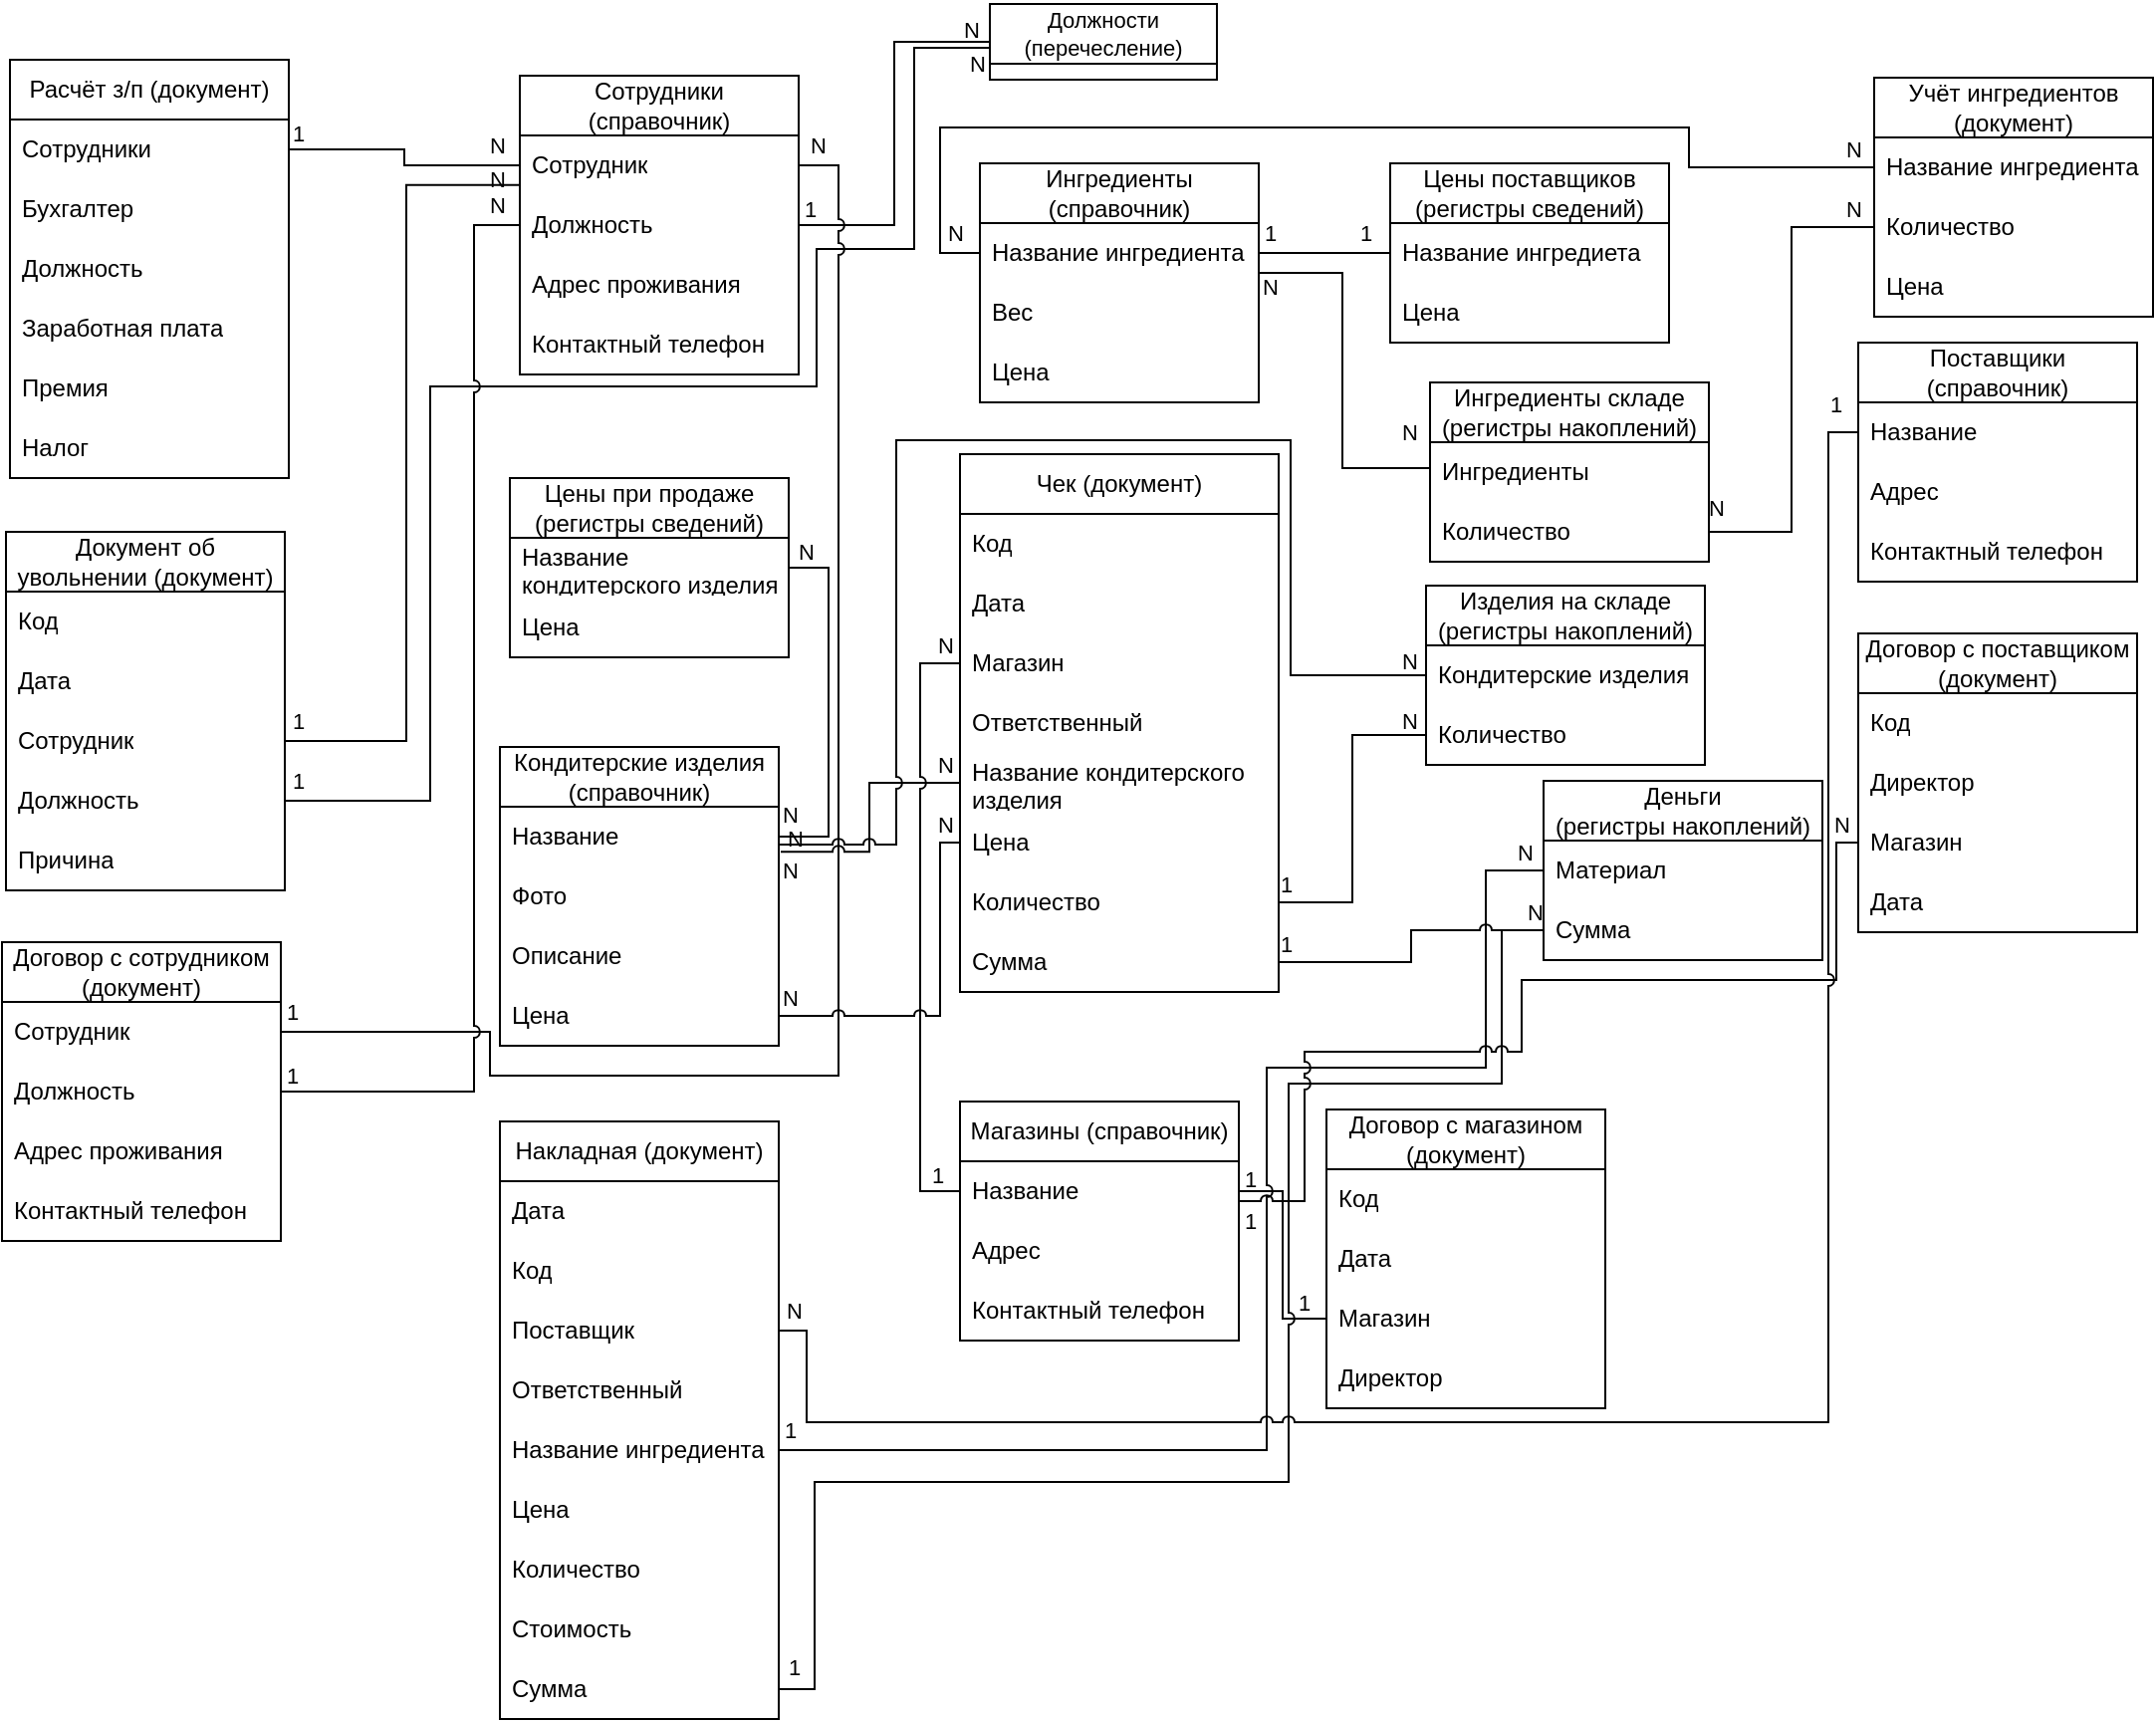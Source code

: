 <mxfile version="21.1.9" type="device">
  <diagram name="Страница 1" id="HmVvhoxhE4O7CXS2r_8N">
    <mxGraphModel dx="790" dy="464" grid="0" gridSize="10" guides="1" tooltips="1" connect="1" arrows="1" fold="1" page="0" pageScale="1" pageWidth="827" pageHeight="1169" math="0" shadow="0">
      <root>
        <mxCell id="0" />
        <mxCell id="1" parent="0" />
        <mxCell id="kNVPU6iSRhLmxhHYzBde-209" value="Магазины (справочник)" style="swimlane;fontStyle=0;childLayout=stackLayout;horizontal=1;startSize=30;horizontalStack=0;resizeParent=1;resizeParentMax=0;resizeLast=0;collapsible=1;marginBottom=0;whiteSpace=wrap;html=1;" parent="1" vertex="1">
          <mxGeometry x="589" y="876" width="140" height="120" as="geometry">
            <mxRectangle x="364" y="1360" width="100" height="30" as="alternateBounds" />
          </mxGeometry>
        </mxCell>
        <mxCell id="kNVPU6iSRhLmxhHYzBde-210" value="Название" style="text;strokeColor=none;fillColor=none;align=left;verticalAlign=middle;spacingLeft=4;spacingRight=4;overflow=hidden;points=[[0,0.5],[1,0.5]];portConstraint=eastwest;rotatable=0;whiteSpace=wrap;html=1;" parent="kNVPU6iSRhLmxhHYzBde-209" vertex="1">
          <mxGeometry y="30" width="140" height="30" as="geometry" />
        </mxCell>
        <mxCell id="kNVPU6iSRhLmxhHYzBde-211" value="Адрес" style="text;strokeColor=none;fillColor=none;align=left;verticalAlign=middle;spacingLeft=4;spacingRight=4;overflow=hidden;points=[[0,0.5],[1,0.5]];portConstraint=eastwest;rotatable=0;whiteSpace=wrap;html=1;" parent="kNVPU6iSRhLmxhHYzBde-209" vertex="1">
          <mxGeometry y="60" width="140" height="30" as="geometry" />
        </mxCell>
        <mxCell id="kNVPU6iSRhLmxhHYzBde-212" value="Контактный телефон" style="text;strokeColor=none;fillColor=none;align=left;verticalAlign=middle;spacingLeft=4;spacingRight=4;overflow=hidden;points=[[0,0.5],[1,0.5]];portConstraint=eastwest;rotatable=0;whiteSpace=wrap;html=1;" parent="kNVPU6iSRhLmxhHYzBde-209" vertex="1">
          <mxGeometry y="90" width="140" height="30" as="geometry" />
        </mxCell>
        <mxCell id="kNVPU6iSRhLmxhHYzBde-213" value="Сотрудники (справочник)" style="swimlane;fontStyle=0;childLayout=stackLayout;horizontal=1;startSize=30;horizontalStack=0;resizeParent=1;resizeParentMax=0;resizeLast=0;collapsible=1;marginBottom=0;whiteSpace=wrap;html=1;" parent="1" vertex="1">
          <mxGeometry x="368" y="361" width="140" height="150" as="geometry">
            <mxRectangle x="-105" y="1030" width="110" height="30" as="alternateBounds" />
          </mxGeometry>
        </mxCell>
        <mxCell id="kNVPU6iSRhLmxhHYzBde-214" value="Сотрудник" style="text;strokeColor=none;fillColor=none;align=left;verticalAlign=middle;spacingLeft=4;spacingRight=4;overflow=hidden;points=[[0,0.5],[1,0.5]];portConstraint=eastwest;rotatable=0;whiteSpace=wrap;html=1;" parent="kNVPU6iSRhLmxhHYzBde-213" vertex="1">
          <mxGeometry y="30" width="140" height="30" as="geometry" />
        </mxCell>
        <mxCell id="kNVPU6iSRhLmxhHYzBde-215" value="Должность" style="text;strokeColor=none;fillColor=none;align=left;verticalAlign=middle;spacingLeft=4;spacingRight=4;overflow=hidden;points=[[0,0.5],[1,0.5]];portConstraint=eastwest;rotatable=0;whiteSpace=wrap;html=1;" parent="kNVPU6iSRhLmxhHYzBde-213" vertex="1">
          <mxGeometry y="60" width="140" height="30" as="geometry" />
        </mxCell>
        <mxCell id="kNVPU6iSRhLmxhHYzBde-216" value="Адрес проживания" style="text;strokeColor=none;fillColor=none;align=left;verticalAlign=middle;spacingLeft=4;spacingRight=4;overflow=hidden;points=[[0,0.5],[1,0.5]];portConstraint=eastwest;rotatable=0;whiteSpace=wrap;html=1;" parent="kNVPU6iSRhLmxhHYzBde-213" vertex="1">
          <mxGeometry y="90" width="140" height="30" as="geometry" />
        </mxCell>
        <mxCell id="kNVPU6iSRhLmxhHYzBde-217" value="Контактный телефон" style="text;strokeColor=none;fillColor=none;align=left;verticalAlign=middle;spacingLeft=4;spacingRight=4;overflow=hidden;points=[[0,0.5],[1,0.5]];portConstraint=eastwest;rotatable=0;whiteSpace=wrap;html=1;" parent="kNVPU6iSRhLmxhHYzBde-213" vertex="1">
          <mxGeometry y="120" width="140" height="30" as="geometry" />
        </mxCell>
        <mxCell id="kNVPU6iSRhLmxhHYzBde-218" value="Договор с магазином (документ)" style="swimlane;fontStyle=0;childLayout=stackLayout;horizontal=1;startSize=30;horizontalStack=0;resizeParent=1;resizeParentMax=0;resizeLast=0;collapsible=1;marginBottom=0;whiteSpace=wrap;html=1;" parent="1" vertex="1">
          <mxGeometry x="773" y="880" width="140" height="150" as="geometry">
            <mxRectangle x="570" y="1340" width="160" height="30" as="alternateBounds" />
          </mxGeometry>
        </mxCell>
        <mxCell id="kNVPU6iSRhLmxhHYzBde-219" value="Код" style="text;strokeColor=none;fillColor=none;align=left;verticalAlign=middle;spacingLeft=4;spacingRight=4;overflow=hidden;points=[[0,0.5],[1,0.5]];portConstraint=eastwest;rotatable=0;whiteSpace=wrap;html=1;" parent="kNVPU6iSRhLmxhHYzBde-218" vertex="1">
          <mxGeometry y="30" width="140" height="30" as="geometry" />
        </mxCell>
        <mxCell id="kNVPU6iSRhLmxhHYzBde-220" value="Дата" style="text;strokeColor=none;fillColor=none;align=left;verticalAlign=middle;spacingLeft=4;spacingRight=4;overflow=hidden;points=[[0,0.5],[1,0.5]];portConstraint=eastwest;rotatable=0;whiteSpace=wrap;html=1;" parent="kNVPU6iSRhLmxhHYzBde-218" vertex="1">
          <mxGeometry y="60" width="140" height="30" as="geometry" />
        </mxCell>
        <mxCell id="kNVPU6iSRhLmxhHYzBde-221" value="Магазин" style="text;strokeColor=none;fillColor=none;align=left;verticalAlign=middle;spacingLeft=4;spacingRight=4;overflow=hidden;points=[[0,0.5],[1,0.5]];portConstraint=eastwest;rotatable=0;whiteSpace=wrap;html=1;" parent="kNVPU6iSRhLmxhHYzBde-218" vertex="1">
          <mxGeometry y="90" width="140" height="30" as="geometry" />
        </mxCell>
        <mxCell id="kNVPU6iSRhLmxhHYzBde-295" value="Директор" style="text;strokeColor=none;fillColor=none;align=left;verticalAlign=middle;spacingLeft=4;spacingRight=4;overflow=hidden;points=[[0,0.5],[1,0.5]];portConstraint=eastwest;rotatable=0;whiteSpace=wrap;html=1;" parent="kNVPU6iSRhLmxhHYzBde-218" vertex="1">
          <mxGeometry y="120" width="140" height="30" as="geometry" />
        </mxCell>
        <mxCell id="kNVPU6iSRhLmxhHYzBde-222" value="Договор с поставщиком (документ)" style="swimlane;fontStyle=0;childLayout=stackLayout;horizontal=1;startSize=30;horizontalStack=0;resizeParent=1;resizeParentMax=0;resizeLast=0;collapsible=1;marginBottom=0;whiteSpace=wrap;html=1;" parent="1" vertex="1">
          <mxGeometry x="1040" y="641" width="140" height="150" as="geometry">
            <mxRectangle x="320" y="440" width="170" height="30" as="alternateBounds" />
          </mxGeometry>
        </mxCell>
        <mxCell id="kNVPU6iSRhLmxhHYzBde-296" value="Код" style="text;strokeColor=none;fillColor=none;align=left;verticalAlign=middle;spacingLeft=4;spacingRight=4;overflow=hidden;points=[[0,0.5],[1,0.5]];portConstraint=eastwest;rotatable=0;whiteSpace=wrap;html=1;" parent="kNVPU6iSRhLmxhHYzBde-222" vertex="1">
          <mxGeometry y="30" width="140" height="30" as="geometry" />
        </mxCell>
        <mxCell id="kNVPU6iSRhLmxhHYzBde-299" value="Директор" style="text;strokeColor=none;fillColor=none;align=left;verticalAlign=middle;spacingLeft=4;spacingRight=4;overflow=hidden;points=[[0,0.5],[1,0.5]];portConstraint=eastwest;rotatable=0;whiteSpace=wrap;html=1;" parent="kNVPU6iSRhLmxhHYzBde-222" vertex="1">
          <mxGeometry y="60" width="140" height="30" as="geometry" />
        </mxCell>
        <mxCell id="kNVPU6iSRhLmxhHYzBde-298" value="Магазин" style="text;strokeColor=none;fillColor=none;align=left;verticalAlign=middle;spacingLeft=4;spacingRight=4;overflow=hidden;points=[[0,0.5],[1,0.5]];portConstraint=eastwest;rotatable=0;whiteSpace=wrap;html=1;" parent="kNVPU6iSRhLmxhHYzBde-222" vertex="1">
          <mxGeometry y="90" width="140" height="30" as="geometry" />
        </mxCell>
        <mxCell id="kNVPU6iSRhLmxhHYzBde-297" value="Дата" style="text;strokeColor=none;fillColor=none;align=left;verticalAlign=middle;spacingLeft=4;spacingRight=4;overflow=hidden;points=[[0,0.5],[1,0.5]];portConstraint=eastwest;rotatable=0;whiteSpace=wrap;html=1;" parent="kNVPU6iSRhLmxhHYzBde-222" vertex="1">
          <mxGeometry y="120" width="140" height="30" as="geometry" />
        </mxCell>
        <mxCell id="kNVPU6iSRhLmxhHYzBde-226" value="Накладная (документ)" style="swimlane;fontStyle=0;childLayout=stackLayout;horizontal=1;startSize=30;horizontalStack=0;resizeParent=1;resizeParentMax=0;resizeLast=0;collapsible=1;marginBottom=0;whiteSpace=wrap;html=1;" parent="1" vertex="1">
          <mxGeometry x="358" y="886" width="140" height="300" as="geometry">
            <mxRectangle x="640" y="990" width="100" height="30" as="alternateBounds" />
          </mxGeometry>
        </mxCell>
        <mxCell id="kNVPU6iSRhLmxhHYzBde-227" value="Дата" style="text;strokeColor=none;fillColor=none;align=left;verticalAlign=middle;spacingLeft=4;spacingRight=4;overflow=hidden;points=[[0,0.5],[1,0.5]];portConstraint=eastwest;rotatable=0;whiteSpace=wrap;html=1;" parent="kNVPU6iSRhLmxhHYzBde-226" vertex="1">
          <mxGeometry y="30" width="140" height="30" as="geometry" />
        </mxCell>
        <mxCell id="kNVPU6iSRhLmxhHYzBde-228" value="Код" style="text;strokeColor=none;fillColor=none;align=left;verticalAlign=middle;spacingLeft=4;spacingRight=4;overflow=hidden;points=[[0,0.5],[1,0.5]];portConstraint=eastwest;rotatable=0;whiteSpace=wrap;html=1;" parent="kNVPU6iSRhLmxhHYzBde-226" vertex="1">
          <mxGeometry y="60" width="140" height="30" as="geometry" />
        </mxCell>
        <mxCell id="kNVPU6iSRhLmxhHYzBde-229" value="Поставщик" style="text;strokeColor=none;fillColor=none;align=left;verticalAlign=middle;spacingLeft=4;spacingRight=4;overflow=hidden;points=[[0,0.5],[1,0.5]];portConstraint=eastwest;rotatable=0;whiteSpace=wrap;html=1;" parent="kNVPU6iSRhLmxhHYzBde-226" vertex="1">
          <mxGeometry y="90" width="140" height="30" as="geometry" />
        </mxCell>
        <mxCell id="kNVPU6iSRhLmxhHYzBde-230" value="Ответственный" style="text;strokeColor=none;fillColor=none;align=left;verticalAlign=middle;spacingLeft=4;spacingRight=4;overflow=hidden;points=[[0,0.5],[1,0.5]];portConstraint=eastwest;rotatable=0;whiteSpace=wrap;html=1;" parent="kNVPU6iSRhLmxhHYzBde-226" vertex="1">
          <mxGeometry y="120" width="140" height="30" as="geometry" />
        </mxCell>
        <mxCell id="kNVPU6iSRhLmxhHYzBde-231" value="Название ингредиента" style="text;strokeColor=none;fillColor=none;align=left;verticalAlign=middle;spacingLeft=4;spacingRight=4;overflow=hidden;points=[[0,0.5],[1,0.5]];portConstraint=eastwest;rotatable=0;whiteSpace=wrap;html=1;" parent="kNVPU6iSRhLmxhHYzBde-226" vertex="1">
          <mxGeometry y="150" width="140" height="30" as="geometry" />
        </mxCell>
        <mxCell id="kNVPU6iSRhLmxhHYzBde-232" value="Цена" style="text;strokeColor=none;fillColor=none;align=left;verticalAlign=middle;spacingLeft=4;spacingRight=4;overflow=hidden;points=[[0,0.5],[1,0.5]];portConstraint=eastwest;rotatable=0;whiteSpace=wrap;html=1;" parent="kNVPU6iSRhLmxhHYzBde-226" vertex="1">
          <mxGeometry y="180" width="140" height="30" as="geometry" />
        </mxCell>
        <mxCell id="kNVPU6iSRhLmxhHYzBde-233" value="Количество" style="text;strokeColor=none;fillColor=none;align=left;verticalAlign=middle;spacingLeft=4;spacingRight=4;overflow=hidden;points=[[0,0.5],[1,0.5]];portConstraint=eastwest;rotatable=0;whiteSpace=wrap;html=1;" parent="kNVPU6iSRhLmxhHYzBde-226" vertex="1">
          <mxGeometry y="210" width="140" height="30" as="geometry" />
        </mxCell>
        <mxCell id="kNVPU6iSRhLmxhHYzBde-234" value="Стоимость" style="text;strokeColor=none;fillColor=none;align=left;verticalAlign=middle;spacingLeft=4;spacingRight=4;overflow=hidden;points=[[0,0.5],[1,0.5]];portConstraint=eastwest;rotatable=0;whiteSpace=wrap;html=1;" parent="kNVPU6iSRhLmxhHYzBde-226" vertex="1">
          <mxGeometry y="240" width="140" height="30" as="geometry" />
        </mxCell>
        <mxCell id="kNVPU6iSRhLmxhHYzBde-235" value="Сумма" style="text;strokeColor=none;fillColor=none;align=left;verticalAlign=middle;spacingLeft=4;spacingRight=4;overflow=hidden;points=[[0,0.5],[1,0.5]];portConstraint=eastwest;rotatable=0;whiteSpace=wrap;html=1;" parent="kNVPU6iSRhLmxhHYzBde-226" vertex="1">
          <mxGeometry y="270" width="140" height="30" as="geometry" />
        </mxCell>
        <mxCell id="kNVPU6iSRhLmxhHYzBde-236" value="Чек (документ)" style="swimlane;fontStyle=0;childLayout=stackLayout;horizontal=1;startSize=30;horizontalStack=0;resizeParent=1;resizeParentMax=0;resizeLast=0;collapsible=1;marginBottom=0;whiteSpace=wrap;html=1;" parent="1" vertex="1">
          <mxGeometry x="589" y="551" width="160" height="270" as="geometry">
            <mxRectangle x="180" y="1430" width="60" height="30" as="alternateBounds" />
          </mxGeometry>
        </mxCell>
        <mxCell id="kNVPU6iSRhLmxhHYzBde-237" value="Код" style="text;strokeColor=none;fillColor=none;align=left;verticalAlign=middle;spacingLeft=4;spacingRight=4;overflow=hidden;points=[[0,0.5],[1,0.5]];portConstraint=eastwest;rotatable=0;whiteSpace=wrap;html=1;" parent="kNVPU6iSRhLmxhHYzBde-236" vertex="1">
          <mxGeometry y="30" width="160" height="30" as="geometry" />
        </mxCell>
        <mxCell id="kNVPU6iSRhLmxhHYzBde-238" value="Дата" style="text;strokeColor=none;fillColor=none;align=left;verticalAlign=middle;spacingLeft=4;spacingRight=4;overflow=hidden;points=[[0,0.5],[1,0.5]];portConstraint=eastwest;rotatable=0;whiteSpace=wrap;html=1;" parent="kNVPU6iSRhLmxhHYzBde-236" vertex="1">
          <mxGeometry y="60" width="160" height="30" as="geometry" />
        </mxCell>
        <mxCell id="kNVPU6iSRhLmxhHYzBde-239" value="Магазин" style="text;strokeColor=none;fillColor=none;align=left;verticalAlign=middle;spacingLeft=4;spacingRight=4;overflow=hidden;points=[[0,0.5],[1,0.5]];portConstraint=eastwest;rotatable=0;whiteSpace=wrap;html=1;" parent="kNVPU6iSRhLmxhHYzBde-236" vertex="1">
          <mxGeometry y="90" width="160" height="30" as="geometry" />
        </mxCell>
        <mxCell id="kNVPU6iSRhLmxhHYzBde-240" value="Ответственный" style="text;strokeColor=none;fillColor=none;align=left;verticalAlign=middle;spacingLeft=4;spacingRight=4;overflow=hidden;points=[[0,0.5],[1,0.5]];portConstraint=eastwest;rotatable=0;whiteSpace=wrap;html=1;" parent="kNVPU6iSRhLmxhHYzBde-236" vertex="1">
          <mxGeometry y="120" width="160" height="30" as="geometry" />
        </mxCell>
        <mxCell id="kNVPU6iSRhLmxhHYzBde-241" value="Название кондитерского изделия" style="text;strokeColor=none;fillColor=none;align=left;verticalAlign=middle;spacingLeft=4;spacingRight=4;overflow=hidden;points=[[0,0.5],[1,0.5]];portConstraint=eastwest;rotatable=0;whiteSpace=wrap;html=1;" parent="kNVPU6iSRhLmxhHYzBde-236" vertex="1">
          <mxGeometry y="150" width="160" height="30" as="geometry" />
        </mxCell>
        <mxCell id="kNVPU6iSRhLmxhHYzBde-242" value="Цена" style="text;strokeColor=none;fillColor=none;align=left;verticalAlign=middle;spacingLeft=4;spacingRight=4;overflow=hidden;points=[[0,0.5],[1,0.5]];portConstraint=eastwest;rotatable=0;whiteSpace=wrap;html=1;" parent="kNVPU6iSRhLmxhHYzBde-236" vertex="1">
          <mxGeometry y="180" width="160" height="30" as="geometry" />
        </mxCell>
        <mxCell id="kNVPU6iSRhLmxhHYzBde-244" value="Количество" style="text;strokeColor=none;fillColor=none;align=left;verticalAlign=middle;spacingLeft=4;spacingRight=4;overflow=hidden;points=[[0,0.5],[1,0.5]];portConstraint=eastwest;rotatable=0;whiteSpace=wrap;html=1;" parent="kNVPU6iSRhLmxhHYzBde-236" vertex="1">
          <mxGeometry y="210" width="160" height="30" as="geometry" />
        </mxCell>
        <mxCell id="kNVPU6iSRhLmxhHYzBde-245" value="Сумма" style="text;strokeColor=none;fillColor=none;align=left;verticalAlign=middle;spacingLeft=4;spacingRight=4;overflow=hidden;points=[[0,0.5],[1,0.5]];portConstraint=eastwest;rotatable=0;whiteSpace=wrap;html=1;" parent="kNVPU6iSRhLmxhHYzBde-236" vertex="1">
          <mxGeometry y="240" width="160" height="30" as="geometry" />
        </mxCell>
        <mxCell id="kNVPU6iSRhLmxhHYzBde-246" value="Поставщики (справочник)" style="swimlane;fontStyle=0;childLayout=stackLayout;horizontal=1;startSize=30;horizontalStack=0;resizeParent=1;resizeParentMax=0;resizeLast=0;collapsible=1;marginBottom=0;whiteSpace=wrap;html=1;" parent="1" vertex="1">
          <mxGeometry x="1040" y="495" width="140" height="120" as="geometry">
            <mxRectangle x="830" y="850" width="110" height="30" as="alternateBounds" />
          </mxGeometry>
        </mxCell>
        <mxCell id="kNVPU6iSRhLmxhHYzBde-247" value="Название" style="text;strokeColor=none;fillColor=none;align=left;verticalAlign=middle;spacingLeft=4;spacingRight=4;overflow=hidden;points=[[0,0.5],[1,0.5]];portConstraint=eastwest;rotatable=0;whiteSpace=wrap;html=1;" parent="kNVPU6iSRhLmxhHYzBde-246" vertex="1">
          <mxGeometry y="30" width="140" height="30" as="geometry" />
        </mxCell>
        <mxCell id="kNVPU6iSRhLmxhHYzBde-248" value="Адрес" style="text;strokeColor=none;fillColor=none;align=left;verticalAlign=middle;spacingLeft=4;spacingRight=4;overflow=hidden;points=[[0,0.5],[1,0.5]];portConstraint=eastwest;rotatable=0;whiteSpace=wrap;html=1;" parent="kNVPU6iSRhLmxhHYzBde-246" vertex="1">
          <mxGeometry y="60" width="140" height="30" as="geometry" />
        </mxCell>
        <mxCell id="kNVPU6iSRhLmxhHYzBde-354" value="Контактный телефон" style="text;strokeColor=none;fillColor=none;align=left;verticalAlign=middle;spacingLeft=4;spacingRight=4;overflow=hidden;points=[[0,0.5],[1,0.5]];portConstraint=eastwest;rotatable=0;whiteSpace=wrap;html=1;" parent="kNVPU6iSRhLmxhHYzBde-246" vertex="1">
          <mxGeometry y="90" width="140" height="30" as="geometry" />
        </mxCell>
        <mxCell id="kNVPU6iSRhLmxhHYzBde-249" value="Ингредиенты (справочник)" style="swimlane;fontStyle=0;childLayout=stackLayout;horizontal=1;startSize=30;horizontalStack=0;resizeParent=1;resizeParentMax=0;resizeLast=0;collapsible=1;marginBottom=0;whiteSpace=wrap;html=1;" parent="1" vertex="1">
          <mxGeometry x="599" y="405" width="140" height="120" as="geometry">
            <mxRectangle x="70" y="1080" width="110" height="30" as="alternateBounds" />
          </mxGeometry>
        </mxCell>
        <mxCell id="kNVPU6iSRhLmxhHYzBde-250" value="Название ингредиента" style="text;strokeColor=none;fillColor=none;align=left;verticalAlign=middle;spacingLeft=4;spacingRight=4;overflow=hidden;points=[[0,0.5],[1,0.5]];portConstraint=eastwest;rotatable=0;whiteSpace=wrap;html=1;" parent="kNVPU6iSRhLmxhHYzBde-249" vertex="1">
          <mxGeometry y="30" width="140" height="30" as="geometry" />
        </mxCell>
        <mxCell id="kNVPU6iSRhLmxhHYzBde-251" value="Вес" style="text;strokeColor=none;fillColor=none;align=left;verticalAlign=middle;spacingLeft=4;spacingRight=4;overflow=hidden;points=[[0,0.5],[1,0.5]];portConstraint=eastwest;rotatable=0;whiteSpace=wrap;html=1;" parent="kNVPU6iSRhLmxhHYzBde-249" vertex="1">
          <mxGeometry y="60" width="140" height="30" as="geometry" />
        </mxCell>
        <mxCell id="kNVPU6iSRhLmxhHYzBde-252" value="Цена" style="text;strokeColor=none;fillColor=none;align=left;verticalAlign=middle;spacingLeft=4;spacingRight=4;overflow=hidden;points=[[0,0.5],[1,0.5]];portConstraint=eastwest;rotatable=0;whiteSpace=wrap;html=1;" parent="kNVPU6iSRhLmxhHYzBde-249" vertex="1">
          <mxGeometry y="90" width="140" height="30" as="geometry" />
        </mxCell>
        <mxCell id="kNVPU6iSRhLmxhHYzBde-253" value="Договор с сотрудником&lt;br&gt;(документ)" style="swimlane;fontStyle=0;childLayout=stackLayout;horizontal=1;startSize=30;horizontalStack=0;resizeParent=1;resizeParentMax=0;resizeLast=0;collapsible=1;marginBottom=0;whiteSpace=wrap;html=1;" parent="1" vertex="1">
          <mxGeometry x="108" y="796" width="140" height="150" as="geometry">
            <mxRectangle x="550" y="790" width="110" height="30" as="alternateBounds" />
          </mxGeometry>
        </mxCell>
        <mxCell id="kNVPU6iSRhLmxhHYzBde-254" value="Сотрудник&amp;nbsp;" style="text;strokeColor=none;fillColor=none;align=left;verticalAlign=middle;spacingLeft=4;spacingRight=4;overflow=hidden;points=[[0,0.5],[1,0.5]];portConstraint=eastwest;rotatable=0;whiteSpace=wrap;html=1;" parent="kNVPU6iSRhLmxhHYzBde-253" vertex="1">
          <mxGeometry y="30" width="140" height="30" as="geometry" />
        </mxCell>
        <mxCell id="kNVPU6iSRhLmxhHYzBde-255" value="Должность" style="text;strokeColor=none;fillColor=none;align=left;verticalAlign=middle;spacingLeft=4;spacingRight=4;overflow=hidden;points=[[0,0.5],[1,0.5]];portConstraint=eastwest;rotatable=0;whiteSpace=wrap;html=1;" parent="kNVPU6iSRhLmxhHYzBde-253" vertex="1">
          <mxGeometry y="60" width="140" height="30" as="geometry" />
        </mxCell>
        <mxCell id="kNVPU6iSRhLmxhHYzBde-256" value="Адрес проживания" style="text;strokeColor=none;fillColor=none;align=left;verticalAlign=middle;spacingLeft=4;spacingRight=4;overflow=hidden;points=[[0,0.5],[1,0.5]];portConstraint=eastwest;rotatable=0;whiteSpace=wrap;html=1;" parent="kNVPU6iSRhLmxhHYzBde-253" vertex="1">
          <mxGeometry y="90" width="140" height="30" as="geometry" />
        </mxCell>
        <mxCell id="kNVPU6iSRhLmxhHYzBde-257" value="Контактный телефон" style="text;strokeColor=none;fillColor=none;align=left;verticalAlign=middle;spacingLeft=4;spacingRight=4;overflow=hidden;points=[[0,0.5],[1,0.5]];portConstraint=eastwest;rotatable=0;whiteSpace=wrap;html=1;" parent="kNVPU6iSRhLmxhHYzBde-253" vertex="1">
          <mxGeometry y="120" width="140" height="30" as="geometry" />
        </mxCell>
        <mxCell id="kNVPU6iSRhLmxhHYzBde-258" value="Документ об увольнении (документ)" style="swimlane;fontStyle=0;childLayout=stackLayout;horizontal=1;startSize=30;horizontalStack=0;resizeParent=1;resizeParentMax=0;resizeLast=0;collapsible=1;marginBottom=0;whiteSpace=wrap;html=1;" parent="1" vertex="1">
          <mxGeometry x="110" y="590" width="140" height="180" as="geometry">
            <mxRectangle x="-120" y="810" width="110" height="30" as="alternateBounds" />
          </mxGeometry>
        </mxCell>
        <mxCell id="kNVPU6iSRhLmxhHYzBde-259" value="Код" style="text;strokeColor=none;fillColor=none;align=left;verticalAlign=middle;spacingLeft=4;spacingRight=4;overflow=hidden;points=[[0,0.5],[1,0.5]];portConstraint=eastwest;rotatable=0;whiteSpace=wrap;html=1;" parent="kNVPU6iSRhLmxhHYzBde-258" vertex="1">
          <mxGeometry y="30" width="140" height="30" as="geometry" />
        </mxCell>
        <mxCell id="kNVPU6iSRhLmxhHYzBde-260" value="Дата" style="text;strokeColor=none;fillColor=none;align=left;verticalAlign=middle;spacingLeft=4;spacingRight=4;overflow=hidden;points=[[0,0.5],[1,0.5]];portConstraint=eastwest;rotatable=0;whiteSpace=wrap;html=1;" parent="kNVPU6iSRhLmxhHYzBde-258" vertex="1">
          <mxGeometry y="60" width="140" height="30" as="geometry" />
        </mxCell>
        <mxCell id="kNVPU6iSRhLmxhHYzBde-261" value="Сотрудник" style="text;strokeColor=none;fillColor=none;align=left;verticalAlign=middle;spacingLeft=4;spacingRight=4;overflow=hidden;points=[[0,0.5],[1,0.5]];portConstraint=eastwest;rotatable=0;whiteSpace=wrap;html=1;" parent="kNVPU6iSRhLmxhHYzBde-258" vertex="1">
          <mxGeometry y="90" width="140" height="30" as="geometry" />
        </mxCell>
        <mxCell id="kNVPU6iSRhLmxhHYzBde-262" value="Должность" style="text;strokeColor=none;fillColor=none;align=left;verticalAlign=middle;spacingLeft=4;spacingRight=4;overflow=hidden;points=[[0,0.5],[1,0.5]];portConstraint=eastwest;rotatable=0;whiteSpace=wrap;html=1;" parent="kNVPU6iSRhLmxhHYzBde-258" vertex="1">
          <mxGeometry y="120" width="140" height="30" as="geometry" />
        </mxCell>
        <mxCell id="kNVPU6iSRhLmxhHYzBde-263" value="Причина" style="text;strokeColor=none;fillColor=none;align=left;verticalAlign=middle;spacingLeft=4;spacingRight=4;overflow=hidden;points=[[0,0.5],[1,0.5]];portConstraint=eastwest;rotatable=0;whiteSpace=wrap;html=1;" parent="kNVPU6iSRhLmxhHYzBde-258" vertex="1">
          <mxGeometry y="150" width="140" height="30" as="geometry" />
        </mxCell>
        <mxCell id="kNVPU6iSRhLmxhHYzBde-264" value="Расчёт з/п (документ)" style="swimlane;fontStyle=0;childLayout=stackLayout;horizontal=1;startSize=30;horizontalStack=0;resizeParent=1;resizeParentMax=0;resizeLast=0;collapsible=1;marginBottom=0;whiteSpace=wrap;html=1;" parent="1" vertex="1">
          <mxGeometry x="112" y="353" width="140" height="210" as="geometry">
            <mxRectangle x="460" y="950" width="170" height="30" as="alternateBounds" />
          </mxGeometry>
        </mxCell>
        <mxCell id="kNVPU6iSRhLmxhHYzBde-265" value="Сотрудники" style="text;strokeColor=none;fillColor=none;align=left;verticalAlign=middle;spacingLeft=4;spacingRight=4;overflow=hidden;points=[[0,0.5],[1,0.5]];portConstraint=eastwest;rotatable=0;whiteSpace=wrap;html=1;" parent="kNVPU6iSRhLmxhHYzBde-264" vertex="1">
          <mxGeometry y="30" width="140" height="30" as="geometry" />
        </mxCell>
        <mxCell id="kNVPU6iSRhLmxhHYzBde-266" value="Бухгалтер" style="text;strokeColor=none;fillColor=none;align=left;verticalAlign=middle;spacingLeft=4;spacingRight=4;overflow=hidden;points=[[0,0.5],[1,0.5]];portConstraint=eastwest;rotatable=0;whiteSpace=wrap;html=1;" parent="kNVPU6iSRhLmxhHYzBde-264" vertex="1">
          <mxGeometry y="60" width="140" height="30" as="geometry" />
        </mxCell>
        <mxCell id="kNVPU6iSRhLmxhHYzBde-267" value="Должность" style="text;strokeColor=none;fillColor=none;align=left;verticalAlign=middle;spacingLeft=4;spacingRight=4;overflow=hidden;points=[[0,0.5],[1,0.5]];portConstraint=eastwest;rotatable=0;whiteSpace=wrap;html=1;" parent="kNVPU6iSRhLmxhHYzBde-264" vertex="1">
          <mxGeometry y="90" width="140" height="30" as="geometry" />
        </mxCell>
        <mxCell id="kNVPU6iSRhLmxhHYzBde-268" value="Заработная плата" style="text;strokeColor=none;fillColor=none;align=left;verticalAlign=middle;spacingLeft=4;spacingRight=4;overflow=hidden;points=[[0,0.5],[1,0.5]];portConstraint=eastwest;rotatable=0;whiteSpace=wrap;html=1;" parent="kNVPU6iSRhLmxhHYzBde-264" vertex="1">
          <mxGeometry y="120" width="140" height="30" as="geometry" />
        </mxCell>
        <mxCell id="kNVPU6iSRhLmxhHYzBde-269" value="Премия" style="text;strokeColor=none;fillColor=none;align=left;verticalAlign=middle;spacingLeft=4;spacingRight=4;overflow=hidden;points=[[0,0.5],[1,0.5]];portConstraint=eastwest;rotatable=0;whiteSpace=wrap;html=1;" parent="kNVPU6iSRhLmxhHYzBde-264" vertex="1">
          <mxGeometry y="150" width="140" height="30" as="geometry" />
        </mxCell>
        <mxCell id="kNVPU6iSRhLmxhHYzBde-270" value="Налог" style="text;strokeColor=none;fillColor=none;align=left;verticalAlign=middle;spacingLeft=4;spacingRight=4;overflow=hidden;points=[[0,0.5],[1,0.5]];portConstraint=eastwest;rotatable=0;whiteSpace=wrap;html=1;" parent="kNVPU6iSRhLmxhHYzBde-264" vertex="1">
          <mxGeometry y="180" width="140" height="30" as="geometry" />
        </mxCell>
        <mxCell id="kNVPU6iSRhLmxhHYzBde-274" value="Учёт ингредиентов (документ)" style="swimlane;fontStyle=0;childLayout=stackLayout;horizontal=1;startSize=30;horizontalStack=0;resizeParent=1;resizeParentMax=0;resizeLast=0;collapsible=1;marginBottom=0;whiteSpace=wrap;html=1;" parent="1" vertex="1">
          <mxGeometry x="1048" y="362" width="140" height="120" as="geometry">
            <mxRectangle x="220" y="1060" width="170" height="30" as="alternateBounds" />
          </mxGeometry>
        </mxCell>
        <mxCell id="kNVPU6iSRhLmxhHYzBde-275" value="Название ингредиента" style="text;strokeColor=none;fillColor=none;align=left;verticalAlign=middle;spacingLeft=4;spacingRight=4;overflow=hidden;points=[[0,0.5],[1,0.5]];portConstraint=eastwest;rotatable=0;whiteSpace=wrap;html=1;" parent="kNVPU6iSRhLmxhHYzBde-274" vertex="1">
          <mxGeometry y="30" width="140" height="30" as="geometry" />
        </mxCell>
        <mxCell id="kNVPU6iSRhLmxhHYzBde-276" value="Количество" style="text;strokeColor=none;fillColor=none;align=left;verticalAlign=middle;spacingLeft=4;spacingRight=4;overflow=hidden;points=[[0,0.5],[1,0.5]];portConstraint=eastwest;rotatable=0;whiteSpace=wrap;html=1;" parent="kNVPU6iSRhLmxhHYzBde-274" vertex="1">
          <mxGeometry y="60" width="140" height="30" as="geometry" />
        </mxCell>
        <mxCell id="kNVPU6iSRhLmxhHYzBde-277" value="Цена" style="text;strokeColor=none;fillColor=none;align=left;verticalAlign=middle;spacingLeft=4;spacingRight=4;overflow=hidden;points=[[0,0.5],[1,0.5]];portConstraint=eastwest;rotatable=0;whiteSpace=wrap;html=1;" parent="kNVPU6iSRhLmxhHYzBde-274" vertex="1">
          <mxGeometry y="90" width="140" height="30" as="geometry" />
        </mxCell>
        <mxCell id="kNVPU6iSRhLmxhHYzBde-278" value="Ингредиенты складе (регистры накоплений)" style="swimlane;fontStyle=0;childLayout=stackLayout;horizontal=1;startSize=30;horizontalStack=0;resizeParent=1;resizeParentMax=0;resizeLast=0;collapsible=1;marginBottom=0;whiteSpace=wrap;html=1;" parent="1" vertex="1">
          <mxGeometry x="825" y="515" width="140" height="90" as="geometry">
            <mxRectangle x="100" y="810" width="110" height="30" as="alternateBounds" />
          </mxGeometry>
        </mxCell>
        <mxCell id="kNVPU6iSRhLmxhHYzBde-279" value="Ингредиенты" style="text;strokeColor=none;fillColor=none;align=left;verticalAlign=middle;spacingLeft=4;spacingRight=4;overflow=hidden;points=[[0,0.5],[1,0.5]];portConstraint=eastwest;rotatable=0;whiteSpace=wrap;html=1;" parent="kNVPU6iSRhLmxhHYzBde-278" vertex="1">
          <mxGeometry y="30" width="140" height="30" as="geometry" />
        </mxCell>
        <mxCell id="kNVPU6iSRhLmxhHYzBde-280" value="Количество" style="text;strokeColor=none;fillColor=none;align=left;verticalAlign=middle;spacingLeft=4;spacingRight=4;overflow=hidden;points=[[0,0.5],[1,0.5]];portConstraint=eastwest;rotatable=0;whiteSpace=wrap;html=1;" parent="kNVPU6iSRhLmxhHYzBde-278" vertex="1">
          <mxGeometry y="60" width="140" height="30" as="geometry" />
        </mxCell>
        <mxCell id="kNVPU6iSRhLmxhHYzBde-281" value="Деньги&lt;br&gt;(регистры накоплений)" style="swimlane;fontStyle=0;childLayout=stackLayout;horizontal=1;startSize=30;horizontalStack=0;resizeParent=1;resizeParentMax=0;resizeLast=0;collapsible=1;marginBottom=0;whiteSpace=wrap;html=1;" parent="1" vertex="1">
          <mxGeometry x="882" y="715" width="140" height="90" as="geometry">
            <mxRectangle x="100" y="810" width="110" height="30" as="alternateBounds" />
          </mxGeometry>
        </mxCell>
        <mxCell id="kNVPU6iSRhLmxhHYzBde-282" value="Материал" style="text;strokeColor=none;fillColor=none;align=left;verticalAlign=middle;spacingLeft=4;spacingRight=4;overflow=hidden;points=[[0,0.5],[1,0.5]];portConstraint=eastwest;rotatable=0;whiteSpace=wrap;html=1;" parent="kNVPU6iSRhLmxhHYzBde-281" vertex="1">
          <mxGeometry y="30" width="140" height="30" as="geometry" />
        </mxCell>
        <mxCell id="kNVPU6iSRhLmxhHYzBde-283" value="Сумма" style="text;strokeColor=none;fillColor=none;align=left;verticalAlign=middle;spacingLeft=4;spacingRight=4;overflow=hidden;points=[[0,0.5],[1,0.5]];portConstraint=eastwest;rotatable=0;whiteSpace=wrap;html=1;" parent="kNVPU6iSRhLmxhHYzBde-281" vertex="1">
          <mxGeometry y="60" width="140" height="30" as="geometry" />
        </mxCell>
        <mxCell id="kNVPU6iSRhLmxhHYzBde-284" value="Цены поставщиков (регистры сведений)" style="swimlane;fontStyle=0;childLayout=stackLayout;horizontal=1;startSize=30;horizontalStack=0;resizeParent=1;resizeParentMax=0;resizeLast=0;collapsible=1;marginBottom=0;whiteSpace=wrap;html=1;" parent="1" vertex="1">
          <mxGeometry x="805" y="405" width="140" height="90" as="geometry">
            <mxRectangle x="100" y="810" width="110" height="30" as="alternateBounds" />
          </mxGeometry>
        </mxCell>
        <mxCell id="kNVPU6iSRhLmxhHYzBde-285" value="Название ингредиета" style="text;strokeColor=none;fillColor=none;align=left;verticalAlign=middle;spacingLeft=4;spacingRight=4;overflow=hidden;points=[[0,0.5],[1,0.5]];portConstraint=eastwest;rotatable=0;whiteSpace=wrap;html=1;" parent="kNVPU6iSRhLmxhHYzBde-284" vertex="1">
          <mxGeometry y="30" width="140" height="30" as="geometry" />
        </mxCell>
        <mxCell id="kNVPU6iSRhLmxhHYzBde-286" value="Цена" style="text;strokeColor=none;fillColor=none;align=left;verticalAlign=middle;spacingLeft=4;spacingRight=4;overflow=hidden;points=[[0,0.5],[1,0.5]];portConstraint=eastwest;rotatable=0;whiteSpace=wrap;html=1;" parent="kNVPU6iSRhLmxhHYzBde-284" vertex="1">
          <mxGeometry y="60" width="140" height="30" as="geometry" />
        </mxCell>
        <mxCell id="kNVPU6iSRhLmxhHYzBde-287" value="Цены при продаже (регистры сведений)" style="swimlane;fontStyle=0;childLayout=stackLayout;horizontal=1;startSize=30;horizontalStack=0;resizeParent=1;resizeParentMax=0;resizeLast=0;collapsible=1;marginBottom=0;whiteSpace=wrap;html=1;" parent="1" vertex="1">
          <mxGeometry x="363" y="563" width="140" height="90" as="geometry">
            <mxRectangle x="100" y="810" width="110" height="30" as="alternateBounds" />
          </mxGeometry>
        </mxCell>
        <mxCell id="kNVPU6iSRhLmxhHYzBde-288" value="Название кондитерского изделия" style="text;strokeColor=none;fillColor=none;align=left;verticalAlign=middle;spacingLeft=4;spacingRight=4;overflow=hidden;points=[[0,0.5],[1,0.5]];portConstraint=eastwest;rotatable=0;whiteSpace=wrap;html=1;" parent="kNVPU6iSRhLmxhHYzBde-287" vertex="1">
          <mxGeometry y="30" width="140" height="30" as="geometry" />
        </mxCell>
        <mxCell id="kNVPU6iSRhLmxhHYzBde-289" value="Цена" style="text;strokeColor=none;fillColor=none;align=left;verticalAlign=middle;spacingLeft=4;spacingRight=4;overflow=hidden;points=[[0,0.5],[1,0.5]];portConstraint=eastwest;rotatable=0;whiteSpace=wrap;html=1;" parent="kNVPU6iSRhLmxhHYzBde-287" vertex="1">
          <mxGeometry y="60" width="140" height="30" as="geometry" />
        </mxCell>
        <mxCell id="kNVPU6iSRhLmxhHYzBde-290" value="Кондитерские изделия (справочник)" style="swimlane;fontStyle=0;childLayout=stackLayout;horizontal=1;startSize=30;horizontalStack=0;resizeParent=1;resizeParentMax=0;resizeLast=0;collapsible=1;marginBottom=0;whiteSpace=wrap;html=1;" parent="1" vertex="1">
          <mxGeometry x="358" y="698" width="140" height="150" as="geometry">
            <mxRectangle x="150" y="1230" width="140" height="30" as="alternateBounds" />
          </mxGeometry>
        </mxCell>
        <mxCell id="kNVPU6iSRhLmxhHYzBde-291" value="Название" style="text;strokeColor=none;fillColor=none;align=left;verticalAlign=middle;spacingLeft=4;spacingRight=4;overflow=hidden;points=[[0,0.5],[1,0.5]];portConstraint=eastwest;rotatable=0;whiteSpace=wrap;html=1;" parent="kNVPU6iSRhLmxhHYzBde-290" vertex="1">
          <mxGeometry y="30" width="140" height="30" as="geometry" />
        </mxCell>
        <mxCell id="kNVPU6iSRhLmxhHYzBde-292" value="Фото" style="text;strokeColor=none;fillColor=none;align=left;verticalAlign=middle;spacingLeft=4;spacingRight=4;overflow=hidden;points=[[0,0.5],[1,0.5]];portConstraint=eastwest;rotatable=0;whiteSpace=wrap;html=1;" parent="kNVPU6iSRhLmxhHYzBde-290" vertex="1">
          <mxGeometry y="60" width="140" height="30" as="geometry" />
        </mxCell>
        <mxCell id="kNVPU6iSRhLmxhHYzBde-293" value="Описание" style="text;strokeColor=none;fillColor=none;align=left;verticalAlign=middle;spacingLeft=4;spacingRight=4;overflow=hidden;points=[[0,0.5],[1,0.5]];portConstraint=eastwest;rotatable=0;whiteSpace=wrap;html=1;" parent="kNVPU6iSRhLmxhHYzBde-290" vertex="1">
          <mxGeometry y="90" width="140" height="30" as="geometry" />
        </mxCell>
        <mxCell id="kNVPU6iSRhLmxhHYzBde-294" value="Цена" style="text;strokeColor=none;fillColor=none;align=left;verticalAlign=middle;spacingLeft=4;spacingRight=4;overflow=hidden;points=[[0,0.5],[1,0.5]];portConstraint=eastwest;rotatable=0;whiteSpace=wrap;html=1;" parent="kNVPU6iSRhLmxhHYzBde-290" vertex="1">
          <mxGeometry y="120" width="140" height="30" as="geometry" />
        </mxCell>
        <mxCell id="kNVPU6iSRhLmxhHYzBde-300" value="" style="endArrow=none;html=1;rounded=0;entryX=0;entryY=0.5;entryDx=0;entryDy=0;exitX=1;exitY=0.5;exitDx=0;exitDy=0;edgeStyle=orthogonalEdgeStyle;startArrow=none;startFill=0;jumpStyle=arc;" parent="1" source="kNVPU6iSRhLmxhHYzBde-265" target="kNVPU6iSRhLmxhHYzBde-214" edge="1">
          <mxGeometry width="50" height="50" relative="1" as="geometry">
            <mxPoint x="439" y="449" as="sourcePoint" />
            <mxPoint x="489" y="399" as="targetPoint" />
          </mxGeometry>
        </mxCell>
        <mxCell id="kNVPU6iSRhLmxhHYzBde-302" value="1" style="text;html=1;strokeColor=none;fillColor=none;align=center;verticalAlign=middle;whiteSpace=wrap;rounded=0;fontSize=11;fontFamily=Helvetica;fontColor=default;" parent="1" vertex="1">
          <mxGeometry x="227" y="375" width="60" height="30" as="geometry" />
        </mxCell>
        <mxCell id="kNVPU6iSRhLmxhHYzBde-303" value="N" style="text;html=1;strokeColor=none;fillColor=none;align=center;verticalAlign=middle;whiteSpace=wrap;rounded=0;fontSize=11;fontFamily=Helvetica;fontColor=default;" parent="1" vertex="1">
          <mxGeometry x="327" y="381" width="60" height="30" as="geometry" />
        </mxCell>
        <mxCell id="kNVPU6iSRhLmxhHYzBde-308" style="edgeStyle=orthogonalEdgeStyle;shape=connector;rounded=0;jumpStyle=arc;orthogonalLoop=1;jettySize=auto;html=1;entryX=1;entryY=0.5;entryDx=0;entryDy=0;labelBackgroundColor=default;strokeColor=default;fontFamily=Helvetica;fontSize=11;fontColor=default;startArrow=none;startFill=0;endArrow=none;" parent="1" source="kNVPU6iSRhLmxhHYzBde-304" target="kNVPU6iSRhLmxhHYzBde-213" edge="1">
          <mxGeometry relative="1" as="geometry" />
        </mxCell>
        <mxCell id="kNVPU6iSRhLmxhHYzBde-315" style="edgeStyle=orthogonalEdgeStyle;shape=connector;rounded=0;jumpStyle=arc;orthogonalLoop=1;jettySize=auto;html=1;labelBackgroundColor=default;strokeColor=default;fontFamily=Helvetica;fontSize=11;fontColor=default;startArrow=none;startFill=0;endArrow=none;" parent="1" source="kNVPU6iSRhLmxhHYzBde-304" target="kNVPU6iSRhLmxhHYzBde-262" edge="1">
          <mxGeometry relative="1" as="geometry">
            <Array as="points">
              <mxPoint x="566" y="347" />
              <mxPoint x="566" y="448" />
              <mxPoint x="517" y="448" />
              <mxPoint x="517" y="517" />
              <mxPoint x="323" y="517" />
              <mxPoint x="323" y="725" />
            </Array>
          </mxGeometry>
        </mxCell>
        <mxCell id="kNVPU6iSRhLmxhHYzBde-304" value="Должности&lt;br&gt;(перечесление)" style="swimlane;fontStyle=0;childLayout=stackLayout;horizontal=1;startSize=30;horizontalStack=0;resizeParent=1;resizeParentMax=0;resizeLast=0;collapsible=1;marginBottom=0;whiteSpace=wrap;html=1;fontFamily=Helvetica;fontSize=11;fontColor=default;" parent="1" vertex="1" collapsed="1">
          <mxGeometry x="604" y="325" width="114" height="38" as="geometry">
            <mxRectangle x="591" y="386" width="140" height="120" as="alternateBounds" />
          </mxGeometry>
        </mxCell>
        <mxCell id="kNVPU6iSRhLmxhHYzBde-305" value="Item 1" style="text;strokeColor=none;fillColor=none;align=left;verticalAlign=middle;spacingLeft=4;spacingRight=4;overflow=hidden;points=[[0,0.5],[1,0.5]];portConstraint=eastwest;rotatable=0;whiteSpace=wrap;html=1;fontSize=11;fontFamily=Helvetica;fontColor=default;" parent="kNVPU6iSRhLmxhHYzBde-304" vertex="1">
          <mxGeometry y="30" width="140" height="30" as="geometry" />
        </mxCell>
        <mxCell id="kNVPU6iSRhLmxhHYzBde-306" value="Item 2" style="text;strokeColor=none;fillColor=none;align=left;verticalAlign=middle;spacingLeft=4;spacingRight=4;overflow=hidden;points=[[0,0.5],[1,0.5]];portConstraint=eastwest;rotatable=0;whiteSpace=wrap;html=1;fontSize=11;fontFamily=Helvetica;fontColor=default;" parent="kNVPU6iSRhLmxhHYzBde-304" vertex="1">
          <mxGeometry y="60" width="140" height="30" as="geometry" />
        </mxCell>
        <mxCell id="kNVPU6iSRhLmxhHYzBde-307" value="Item 3" style="text;strokeColor=none;fillColor=none;align=left;verticalAlign=middle;spacingLeft=4;spacingRight=4;overflow=hidden;points=[[0,0.5],[1,0.5]];portConstraint=eastwest;rotatable=0;whiteSpace=wrap;html=1;fontSize=11;fontFamily=Helvetica;fontColor=default;" parent="kNVPU6iSRhLmxhHYzBde-304" vertex="1">
          <mxGeometry y="90" width="140" height="30" as="geometry" />
        </mxCell>
        <mxCell id="kNVPU6iSRhLmxhHYzBde-309" value="1" style="text;html=1;strokeColor=none;fillColor=none;align=center;verticalAlign=middle;whiteSpace=wrap;rounded=0;fontSize=11;fontFamily=Helvetica;fontColor=default;" parent="1" vertex="1">
          <mxGeometry x="484" y="413" width="60" height="30" as="geometry" />
        </mxCell>
        <mxCell id="kNVPU6iSRhLmxhHYzBde-310" value="N" style="text;html=1;strokeColor=none;fillColor=none;align=center;verticalAlign=middle;whiteSpace=wrap;rounded=0;fontSize=11;fontFamily=Helvetica;fontColor=default;" parent="1" vertex="1">
          <mxGeometry x="565" y="323" width="60" height="30" as="geometry" />
        </mxCell>
        <mxCell id="kNVPU6iSRhLmxhHYzBde-312" value="" style="endArrow=none;html=1;rounded=0;exitX=1;exitY=0.5;exitDx=0;exitDy=0;edgeStyle=orthogonalEdgeStyle;startArrow=none;startFill=0;jumpStyle=arc;entryX=0.001;entryY=0.829;entryDx=0;entryDy=0;entryPerimeter=0;" parent="1" source="kNVPU6iSRhLmxhHYzBde-261" target="kNVPU6iSRhLmxhHYzBde-214" edge="1">
          <mxGeometry width="50" height="50" relative="1" as="geometry">
            <mxPoint x="262" y="408" as="sourcePoint" />
            <mxPoint x="367" y="416" as="targetPoint" />
            <Array as="points">
              <mxPoint x="311" y="695" />
              <mxPoint x="311" y="416" />
            </Array>
          </mxGeometry>
        </mxCell>
        <mxCell id="kNVPU6iSRhLmxhHYzBde-313" value="1" style="text;html=1;strokeColor=none;fillColor=none;align=center;verticalAlign=middle;whiteSpace=wrap;rounded=0;fontSize=11;fontFamily=Helvetica;fontColor=default;" parent="1" vertex="1">
          <mxGeometry x="227" y="670" width="60" height="30" as="geometry" />
        </mxCell>
        <mxCell id="kNVPU6iSRhLmxhHYzBde-314" value="N" style="text;html=1;strokeColor=none;fillColor=none;align=center;verticalAlign=middle;whiteSpace=wrap;rounded=0;fontSize=11;fontFamily=Helvetica;fontColor=default;" parent="1" vertex="1">
          <mxGeometry x="327" y="411" width="60" height="30" as="geometry" />
        </mxCell>
        <mxCell id="kNVPU6iSRhLmxhHYzBde-316" value="1" style="text;html=1;strokeColor=none;fillColor=none;align=center;verticalAlign=middle;whiteSpace=wrap;rounded=0;fontSize=11;fontFamily=Helvetica;fontColor=default;" parent="1" vertex="1">
          <mxGeometry x="227" y="700" width="60" height="30" as="geometry" />
        </mxCell>
        <mxCell id="kNVPU6iSRhLmxhHYzBde-317" value="N" style="text;html=1;strokeColor=none;fillColor=none;align=center;verticalAlign=middle;whiteSpace=wrap;rounded=0;fontSize=11;fontFamily=Helvetica;fontColor=default;" parent="1" vertex="1">
          <mxGeometry x="568" y="340" width="60" height="30" as="geometry" />
        </mxCell>
        <mxCell id="kNVPU6iSRhLmxhHYzBde-319" style="edgeStyle=orthogonalEdgeStyle;shape=connector;rounded=0;jumpStyle=arc;orthogonalLoop=1;jettySize=auto;html=1;entryX=0;entryY=0.5;entryDx=0;entryDy=0;labelBackgroundColor=default;strokeColor=default;fontFamily=Helvetica;fontSize=11;fontColor=default;startArrow=none;startFill=0;endArrow=none;" parent="1" source="kNVPU6iSRhLmxhHYzBde-250" target="kNVPU6iSRhLmxhHYzBde-285" edge="1">
          <mxGeometry relative="1" as="geometry" />
        </mxCell>
        <mxCell id="kNVPU6iSRhLmxhHYzBde-320" value="1" style="text;html=1;strokeColor=none;fillColor=none;align=center;verticalAlign=middle;whiteSpace=wrap;rounded=0;fontSize=11;fontFamily=Helvetica;fontColor=default;" parent="1" vertex="1">
          <mxGeometry x="715" y="425" width="60" height="30" as="geometry" />
        </mxCell>
        <mxCell id="kNVPU6iSRhLmxhHYzBde-321" value="1" style="text;html=1;strokeColor=none;fillColor=none;align=center;verticalAlign=middle;whiteSpace=wrap;rounded=0;fontSize=11;fontFamily=Helvetica;fontColor=default;" parent="1" vertex="1">
          <mxGeometry x="763" y="425" width="60" height="30" as="geometry" />
        </mxCell>
        <mxCell id="kNVPU6iSRhLmxhHYzBde-322" style="edgeStyle=orthogonalEdgeStyle;shape=connector;rounded=0;jumpStyle=arc;orthogonalLoop=1;jettySize=auto;html=1;entryX=0;entryY=0.5;entryDx=0;entryDy=0;labelBackgroundColor=default;strokeColor=default;fontFamily=Helvetica;fontSize=11;fontColor=default;startArrow=none;startFill=0;endArrow=none;" parent="1" source="kNVPU6iSRhLmxhHYzBde-250" target="kNVPU6iSRhLmxhHYzBde-279" edge="1">
          <mxGeometry relative="1" as="geometry">
            <Array as="points">
              <mxPoint x="781" y="460" />
              <mxPoint x="781" y="558" />
              <mxPoint x="825" y="558" />
            </Array>
          </mxGeometry>
        </mxCell>
        <mxCell id="kNVPU6iSRhLmxhHYzBde-323" value="N" style="text;html=1;strokeColor=none;fillColor=none;align=center;verticalAlign=middle;whiteSpace=wrap;rounded=0;fontSize=11;fontFamily=Helvetica;fontColor=default;" parent="1" vertex="1">
          <mxGeometry x="715" y="452" width="60" height="30" as="geometry" />
        </mxCell>
        <mxCell id="kNVPU6iSRhLmxhHYzBde-324" value="N" style="text;html=1;strokeColor=none;fillColor=none;align=center;verticalAlign=middle;whiteSpace=wrap;rounded=0;fontSize=11;fontFamily=Helvetica;fontColor=default;" parent="1" vertex="1">
          <mxGeometry x="785" y="525" width="60" height="30" as="geometry" />
        </mxCell>
        <mxCell id="kNVPU6iSRhLmxhHYzBde-325" style="edgeStyle=orthogonalEdgeStyle;shape=connector;rounded=0;jumpStyle=arc;orthogonalLoop=1;jettySize=auto;html=1;entryX=1;entryY=0.5;entryDx=0;entryDy=0;labelBackgroundColor=default;strokeColor=default;fontFamily=Helvetica;fontSize=11;fontColor=default;startArrow=none;startFill=0;endArrow=none;" parent="1" source="kNVPU6iSRhLmxhHYzBde-291" target="kNVPU6iSRhLmxhHYzBde-287" edge="1">
          <mxGeometry relative="1" as="geometry" />
        </mxCell>
        <mxCell id="kNVPU6iSRhLmxhHYzBde-326" value="N" style="text;html=1;strokeColor=none;fillColor=none;align=center;verticalAlign=middle;whiteSpace=wrap;rounded=0;fontSize=11;fontFamily=Helvetica;fontColor=default;" parent="1" vertex="1">
          <mxGeometry x="482" y="585" width="60" height="30" as="geometry" />
        </mxCell>
        <mxCell id="kNVPU6iSRhLmxhHYzBde-327" value="N" style="text;html=1;strokeColor=none;fillColor=none;align=center;verticalAlign=middle;whiteSpace=wrap;rounded=0;fontSize=11;fontFamily=Helvetica;fontColor=default;" parent="1" vertex="1">
          <mxGeometry x="474" y="717" width="60" height="30" as="geometry" />
        </mxCell>
        <mxCell id="kNVPU6iSRhLmxhHYzBde-328" style="edgeStyle=orthogonalEdgeStyle;shape=connector;rounded=0;jumpStyle=arc;orthogonalLoop=1;jettySize=auto;html=1;entryX=1;entryY=0.5;entryDx=0;entryDy=0;labelBackgroundColor=default;strokeColor=default;fontFamily=Helvetica;fontSize=11;fontColor=default;startArrow=none;startFill=0;endArrow=none;" parent="1" source="kNVPU6iSRhLmxhHYzBde-254" target="kNVPU6iSRhLmxhHYzBde-214" edge="1">
          <mxGeometry relative="1" as="geometry">
            <Array as="points">
              <mxPoint x="353" y="841" />
              <mxPoint x="353" y="863" />
              <mxPoint x="528" y="863" />
              <mxPoint x="528" y="406" />
            </Array>
          </mxGeometry>
        </mxCell>
        <mxCell id="kNVPU6iSRhLmxhHYzBde-329" value="1" style="text;html=1;strokeColor=none;fillColor=none;align=center;verticalAlign=middle;whiteSpace=wrap;rounded=0;fontSize=11;fontFamily=Helvetica;fontColor=default;" parent="1" vertex="1">
          <mxGeometry x="224" y="816" width="60" height="30" as="geometry" />
        </mxCell>
        <mxCell id="kNVPU6iSRhLmxhHYzBde-330" value="N" style="text;html=1;strokeColor=none;fillColor=none;align=center;verticalAlign=middle;whiteSpace=wrap;rounded=0;fontSize=11;fontFamily=Helvetica;fontColor=default;" parent="1" vertex="1">
          <mxGeometry x="488" y="381" width="60" height="30" as="geometry" />
        </mxCell>
        <mxCell id="kNVPU6iSRhLmxhHYzBde-331" style="edgeStyle=orthogonalEdgeStyle;shape=connector;rounded=0;jumpStyle=arc;orthogonalLoop=1;jettySize=auto;html=1;labelBackgroundColor=default;strokeColor=default;fontFamily=Helvetica;fontSize=11;fontColor=default;startArrow=none;startFill=0;endArrow=none;" parent="1" source="kNVPU6iSRhLmxhHYzBde-255" target="kNVPU6iSRhLmxhHYzBde-215" edge="1">
          <mxGeometry relative="1" as="geometry">
            <Array as="points">
              <mxPoint x="345" y="871" />
              <mxPoint x="345" y="436" />
            </Array>
          </mxGeometry>
        </mxCell>
        <mxCell id="kNVPU6iSRhLmxhHYzBde-332" value="N" style="text;html=1;strokeColor=none;fillColor=none;align=center;verticalAlign=middle;whiteSpace=wrap;rounded=0;fontSize=11;fontFamily=Helvetica;fontColor=default;" parent="1" vertex="1">
          <mxGeometry x="327" y="398" width="60" height="30" as="geometry" />
        </mxCell>
        <mxCell id="kNVPU6iSRhLmxhHYzBde-333" value="1" style="text;html=1;strokeColor=none;fillColor=none;align=center;verticalAlign=middle;whiteSpace=wrap;rounded=0;fontSize=11;fontFamily=Helvetica;fontColor=default;" parent="1" vertex="1">
          <mxGeometry x="224" y="848" width="60" height="30" as="geometry" />
        </mxCell>
        <mxCell id="kNVPU6iSRhLmxhHYzBde-334" style="edgeStyle=orthogonalEdgeStyle;shape=connector;rounded=0;jumpStyle=arc;orthogonalLoop=1;jettySize=auto;html=1;entryX=1.007;entryY=0.754;entryDx=0;entryDy=0;entryPerimeter=0;labelBackgroundColor=default;strokeColor=default;fontFamily=Helvetica;fontSize=11;fontColor=default;startArrow=none;startFill=0;endArrow=none;" parent="1" source="kNVPU6iSRhLmxhHYzBde-241" target="kNVPU6iSRhLmxhHYzBde-291" edge="1">
          <mxGeometry relative="1" as="geometry" />
        </mxCell>
        <mxCell id="kNVPU6iSRhLmxhHYzBde-335" value="N" style="text;html=1;strokeColor=none;fillColor=none;align=center;verticalAlign=middle;whiteSpace=wrap;rounded=0;fontSize=11;fontFamily=Helvetica;fontColor=default;" parent="1" vertex="1">
          <mxGeometry x="474" y="745" width="60" height="30" as="geometry" />
        </mxCell>
        <mxCell id="kNVPU6iSRhLmxhHYzBde-336" value="N" style="text;html=1;strokeColor=none;fillColor=none;align=center;verticalAlign=middle;whiteSpace=wrap;rounded=0;fontSize=11;fontFamily=Helvetica;fontColor=default;" parent="1" vertex="1">
          <mxGeometry x="552" y="692" width="60" height="30" as="geometry" />
        </mxCell>
        <mxCell id="kNVPU6iSRhLmxhHYzBde-337" style="edgeStyle=orthogonalEdgeStyle;shape=connector;rounded=0;jumpStyle=arc;orthogonalLoop=1;jettySize=auto;html=1;entryX=0;entryY=0.5;entryDx=0;entryDy=0;labelBackgroundColor=default;strokeColor=default;fontFamily=Helvetica;fontSize=11;fontColor=default;startArrow=none;startFill=0;endArrow=none;" parent="1" source="kNVPU6iSRhLmxhHYzBde-210" target="kNVPU6iSRhLmxhHYzBde-239" edge="1">
          <mxGeometry relative="1" as="geometry">
            <Array as="points">
              <mxPoint x="569" y="921" />
              <mxPoint x="569" y="656" />
            </Array>
          </mxGeometry>
        </mxCell>
        <mxCell id="kNVPU6iSRhLmxhHYzBde-338" value="N" style="text;html=1;strokeColor=none;fillColor=none;align=center;verticalAlign=middle;whiteSpace=wrap;rounded=0;fontSize=11;fontFamily=Helvetica;fontColor=default;" parent="1" vertex="1">
          <mxGeometry x="552" y="632" width="60" height="30" as="geometry" />
        </mxCell>
        <mxCell id="kNVPU6iSRhLmxhHYzBde-339" value="1" style="text;html=1;strokeColor=none;fillColor=none;align=center;verticalAlign=middle;whiteSpace=wrap;rounded=0;fontSize=11;fontFamily=Helvetica;fontColor=default;" parent="1" vertex="1">
          <mxGeometry x="548" y="898" width="60" height="30" as="geometry" />
        </mxCell>
        <mxCell id="kNVPU6iSRhLmxhHYzBde-340" style="edgeStyle=orthogonalEdgeStyle;shape=connector;rounded=0;jumpStyle=arc;orthogonalLoop=1;jettySize=auto;html=1;entryX=1;entryY=0.5;entryDx=0;entryDy=0;labelBackgroundColor=default;strokeColor=default;fontFamily=Helvetica;fontSize=11;fontColor=default;startArrow=none;startFill=0;endArrow=none;" parent="1" source="kNVPU6iSRhLmxhHYzBde-242" target="kNVPU6iSRhLmxhHYzBde-294" edge="1">
          <mxGeometry relative="1" as="geometry">
            <Array as="points">
              <mxPoint x="579" y="746" />
              <mxPoint x="579" y="833" />
            </Array>
          </mxGeometry>
        </mxCell>
        <mxCell id="kNVPU6iSRhLmxhHYzBde-341" value="N" style="text;html=1;strokeColor=none;fillColor=none;align=center;verticalAlign=middle;whiteSpace=wrap;rounded=0;fontSize=11;fontFamily=Helvetica;fontColor=default;" parent="1" vertex="1">
          <mxGeometry x="552" y="722" width="60" height="30" as="geometry" />
        </mxCell>
        <mxCell id="kNVPU6iSRhLmxhHYzBde-342" value="N" style="text;html=1;strokeColor=none;fillColor=none;align=center;verticalAlign=middle;whiteSpace=wrap;rounded=0;fontSize=11;fontFamily=Helvetica;fontColor=default;" parent="1" vertex="1">
          <mxGeometry x="474" y="809" width="60" height="30" as="geometry" />
        </mxCell>
        <mxCell id="kNVPU6iSRhLmxhHYzBde-343" style="edgeStyle=orthogonalEdgeStyle;shape=connector;rounded=0;jumpStyle=arc;orthogonalLoop=1;jettySize=auto;html=1;labelBackgroundColor=default;strokeColor=default;fontFamily=Helvetica;fontSize=11;fontColor=default;startArrow=none;startFill=0;endArrow=none;" parent="1" source="kNVPU6iSRhLmxhHYzBde-210" target="kNVPU6iSRhLmxhHYzBde-221" edge="1">
          <mxGeometry relative="1" as="geometry" />
        </mxCell>
        <mxCell id="kNVPU6iSRhLmxhHYzBde-344" value="1" style="text;html=1;strokeColor=none;fillColor=none;align=center;verticalAlign=middle;whiteSpace=wrap;rounded=0;fontSize=11;fontFamily=Helvetica;fontColor=default;" parent="1" vertex="1">
          <mxGeometry x="705" y="900" width="60" height="30" as="geometry" />
        </mxCell>
        <mxCell id="kNVPU6iSRhLmxhHYzBde-345" value="1" style="text;html=1;strokeColor=none;fillColor=none;align=center;verticalAlign=middle;whiteSpace=wrap;rounded=0;fontSize=11;fontFamily=Helvetica;fontColor=default;" parent="1" vertex="1">
          <mxGeometry x="732" y="962" width="60" height="30" as="geometry" />
        </mxCell>
        <mxCell id="kNVPU6iSRhLmxhHYzBde-347" style="edgeStyle=orthogonalEdgeStyle;shape=connector;rounded=0;jumpStyle=arc;orthogonalLoop=1;jettySize=auto;html=1;entryX=1;entryY=0.5;entryDx=0;entryDy=0;labelBackgroundColor=default;strokeColor=default;fontFamily=Helvetica;fontSize=11;fontColor=default;startArrow=none;startFill=0;endArrow=none;" parent="1" source="kNVPU6iSRhLmxhHYzBde-282" target="kNVPU6iSRhLmxhHYzBde-231" edge="1">
          <mxGeometry relative="1" as="geometry">
            <Array as="points">
              <mxPoint x="853" y="760" />
              <mxPoint x="853" y="859" />
              <mxPoint x="743" y="859" />
              <mxPoint x="743" y="1051" />
            </Array>
          </mxGeometry>
        </mxCell>
        <mxCell id="kNVPU6iSRhLmxhHYzBde-348" style="edgeStyle=orthogonalEdgeStyle;shape=connector;rounded=0;jumpStyle=arc;orthogonalLoop=1;jettySize=auto;html=1;entryX=0;entryY=0.5;entryDx=0;entryDy=0;labelBackgroundColor=default;strokeColor=default;fontFamily=Helvetica;fontSize=11;fontColor=default;startArrow=none;startFill=0;endArrow=none;" parent="1" source="kNVPU6iSRhLmxhHYzBde-235" target="kNVPU6iSRhLmxhHYzBde-283" edge="1">
          <mxGeometry relative="1" as="geometry">
            <Array as="points">
              <mxPoint x="516" y="1171" />
              <mxPoint x="516" y="1067" />
              <mxPoint x="754" y="1067" />
              <mxPoint x="754" y="867" />
              <mxPoint x="861" y="867" />
              <mxPoint x="861" y="790" />
            </Array>
          </mxGeometry>
        </mxCell>
        <mxCell id="kNVPU6iSRhLmxhHYzBde-349" value="N" style="text;html=1;strokeColor=none;fillColor=none;align=center;verticalAlign=middle;whiteSpace=wrap;rounded=0;fontSize=11;fontFamily=Helvetica;fontColor=default;" parent="1" vertex="1">
          <mxGeometry x="843" y="736" width="60" height="30" as="geometry" />
        </mxCell>
        <mxCell id="kNVPU6iSRhLmxhHYzBde-350" value="N" style="text;html=1;strokeColor=none;fillColor=none;align=center;verticalAlign=middle;whiteSpace=wrap;rounded=0;fontSize=11;fontFamily=Helvetica;fontColor=default;" parent="1" vertex="1">
          <mxGeometry x="848" y="766" width="60" height="30" as="geometry" />
        </mxCell>
        <mxCell id="kNVPU6iSRhLmxhHYzBde-351" value="1" style="text;html=1;strokeColor=none;fillColor=none;align=center;verticalAlign=middle;whiteSpace=wrap;rounded=0;fontSize=11;fontFamily=Helvetica;fontColor=default;" parent="1" vertex="1">
          <mxGeometry x="474" y="1026" width="60" height="30" as="geometry" />
        </mxCell>
        <mxCell id="kNVPU6iSRhLmxhHYzBde-353" value="1" style="text;html=1;strokeColor=none;fillColor=none;align=center;verticalAlign=middle;whiteSpace=wrap;rounded=0;fontSize=11;fontFamily=Helvetica;fontColor=default;" parent="1" vertex="1">
          <mxGeometry x="476" y="1145" width="60" height="30" as="geometry" />
        </mxCell>
        <mxCell id="kNVPU6iSRhLmxhHYzBde-355" style="edgeStyle=orthogonalEdgeStyle;shape=connector;rounded=0;jumpStyle=arc;orthogonalLoop=1;jettySize=auto;html=1;entryX=0;entryY=0.5;entryDx=0;entryDy=0;labelBackgroundColor=default;strokeColor=default;fontFamily=Helvetica;fontSize=11;fontColor=default;startArrow=none;startFill=0;endArrow=none;" parent="1" source="kNVPU6iSRhLmxhHYzBde-275" target="kNVPU6iSRhLmxhHYzBde-250" edge="1">
          <mxGeometry relative="1" as="geometry">
            <Array as="points">
              <mxPoint x="955" y="407" />
              <mxPoint x="955" y="387" />
              <mxPoint x="579" y="387" />
              <mxPoint x="579" y="450" />
            </Array>
          </mxGeometry>
        </mxCell>
        <mxCell id="kNVPU6iSRhLmxhHYzBde-356" value="N" style="text;html=1;strokeColor=none;fillColor=none;align=center;verticalAlign=middle;whiteSpace=wrap;rounded=0;fontSize=11;fontFamily=Helvetica;fontColor=default;" parent="1" vertex="1">
          <mxGeometry x="557" y="425" width="60" height="30" as="geometry" />
        </mxCell>
        <mxCell id="kNVPU6iSRhLmxhHYzBde-357" value="N" style="text;html=1;strokeColor=none;fillColor=none;align=center;verticalAlign=middle;whiteSpace=wrap;rounded=0;fontSize=11;fontFamily=Helvetica;fontColor=default;" parent="1" vertex="1">
          <mxGeometry x="1008" y="383" width="60" height="30" as="geometry" />
        </mxCell>
        <mxCell id="kNVPU6iSRhLmxhHYzBde-361" style="edgeStyle=orthogonalEdgeStyle;shape=connector;rounded=0;jumpStyle=arc;orthogonalLoop=1;jettySize=auto;html=1;labelBackgroundColor=default;strokeColor=default;fontFamily=Helvetica;fontSize=11;fontColor=default;startArrow=none;startFill=0;endArrow=none;" parent="1" source="kNVPU6iSRhLmxhHYzBde-298" target="kNVPU6iSRhLmxhHYzBde-210" edge="1">
          <mxGeometry relative="1" as="geometry">
            <Array as="points">
              <mxPoint x="1029" y="746" />
              <mxPoint x="1029" y="815" />
              <mxPoint x="871" y="815" />
              <mxPoint x="871" y="851" />
              <mxPoint x="762" y="851" />
              <mxPoint x="762" y="926" />
            </Array>
          </mxGeometry>
        </mxCell>
        <mxCell id="kNVPU6iSRhLmxhHYzBde-362" value="1" style="text;html=1;strokeColor=none;fillColor=none;align=center;verticalAlign=middle;whiteSpace=wrap;rounded=0;fontSize=11;fontFamily=Helvetica;fontColor=default;" parent="1" vertex="1">
          <mxGeometry x="705" y="921" width="60" height="30" as="geometry" />
        </mxCell>
        <mxCell id="kNVPU6iSRhLmxhHYzBde-363" value="N" style="text;html=1;strokeColor=none;fillColor=none;align=center;verticalAlign=middle;whiteSpace=wrap;rounded=0;fontSize=11;fontFamily=Helvetica;fontColor=default;" parent="1" vertex="1">
          <mxGeometry x="1002" y="722" width="60" height="30" as="geometry" />
        </mxCell>
        <mxCell id="kNVPU6iSRhLmxhHYzBde-364" style="edgeStyle=orthogonalEdgeStyle;shape=connector;rounded=0;jumpStyle=arc;orthogonalLoop=1;jettySize=auto;html=1;labelBackgroundColor=default;strokeColor=default;fontFamily=Helvetica;fontSize=11;fontColor=default;startArrow=none;startFill=0;endArrow=none;" parent="1" source="kNVPU6iSRhLmxhHYzBde-283" target="kNVPU6iSRhLmxhHYzBde-245" edge="1">
          <mxGeometry relative="1" as="geometry" />
        </mxCell>
        <mxCell id="kNVPU6iSRhLmxhHYzBde-365" value="1" style="text;html=1;strokeColor=none;fillColor=none;align=center;verticalAlign=middle;whiteSpace=wrap;rounded=0;fontSize=11;fontFamily=Helvetica;fontColor=default;" parent="1" vertex="1">
          <mxGeometry x="723" y="782" width="60" height="30" as="geometry" />
        </mxCell>
        <mxCell id="kNVPU6iSRhLmxhHYzBde-366" style="edgeStyle=orthogonalEdgeStyle;shape=connector;rounded=0;jumpStyle=arc;orthogonalLoop=1;jettySize=auto;html=1;labelBackgroundColor=default;strokeColor=default;fontFamily=Helvetica;fontSize=11;fontColor=default;startArrow=none;startFill=0;endArrow=none;" parent="1" source="kNVPU6iSRhLmxhHYzBde-280" target="kNVPU6iSRhLmxhHYzBde-276" edge="1">
          <mxGeometry relative="1" as="geometry" />
        </mxCell>
        <mxCell id="kNVPU6iSRhLmxhHYzBde-367" value="N" style="text;html=1;strokeColor=none;fillColor=none;align=center;verticalAlign=middle;whiteSpace=wrap;rounded=0;fontSize=11;fontFamily=Helvetica;fontColor=default;" parent="1" vertex="1">
          <mxGeometry x="1008" y="413" width="60" height="30" as="geometry" />
        </mxCell>
        <mxCell id="kNVPU6iSRhLmxhHYzBde-368" value="N" style="text;html=1;strokeColor=none;fillColor=none;align=center;verticalAlign=middle;whiteSpace=wrap;rounded=0;fontSize=11;fontFamily=Helvetica;fontColor=default;" parent="1" vertex="1">
          <mxGeometry x="939" y="563" width="60" height="30" as="geometry" />
        </mxCell>
        <mxCell id="kNVPU6iSRhLmxhHYzBde-371" value="N" style="text;html=1;strokeColor=none;fillColor=none;align=center;verticalAlign=middle;whiteSpace=wrap;rounded=0;fontSize=11;fontFamily=Helvetica;fontColor=default;" parent="1" vertex="1">
          <mxGeometry x="785" y="670" width="60" height="30" as="geometry" />
        </mxCell>
        <mxCell id="kNVPU6iSRhLmxhHYzBde-373" value="1" style="text;html=1;strokeColor=none;fillColor=none;align=center;verticalAlign=middle;whiteSpace=wrap;rounded=0;fontSize=11;fontFamily=Helvetica;fontColor=default;" parent="1" vertex="1">
          <mxGeometry x="723" y="752" width="60" height="30" as="geometry" />
        </mxCell>
        <mxCell id="kNVPU6iSRhLmxhHYzBde-374" style="edgeStyle=orthogonalEdgeStyle;shape=connector;rounded=0;jumpStyle=arc;orthogonalLoop=1;jettySize=auto;html=1;entryX=0;entryY=0.5;entryDx=0;entryDy=0;labelBackgroundColor=default;strokeColor=default;fontFamily=Helvetica;fontSize=11;fontColor=default;startArrow=none;startFill=0;endArrow=none;" parent="1" source="kNVPU6iSRhLmxhHYzBde-229" target="kNVPU6iSRhLmxhHYzBde-247" edge="1">
          <mxGeometry relative="1" as="geometry">
            <Array as="points">
              <mxPoint x="512" y="991" />
              <mxPoint x="512" y="1037" />
              <mxPoint x="1025" y="1037" />
              <mxPoint x="1025" y="540" />
            </Array>
          </mxGeometry>
        </mxCell>
        <mxCell id="kNVPU6iSRhLmxhHYzBde-376" value="N" style="text;html=1;strokeColor=none;fillColor=none;align=center;verticalAlign=middle;whiteSpace=wrap;rounded=0;fontSize=11;fontFamily=Helvetica;fontColor=default;" parent="1" vertex="1">
          <mxGeometry x="476" y="966" width="60" height="30" as="geometry" />
        </mxCell>
        <mxCell id="kNVPU6iSRhLmxhHYzBde-377" value="1" style="text;html=1;strokeColor=none;fillColor=none;align=center;verticalAlign=middle;whiteSpace=wrap;rounded=0;fontSize=11;fontFamily=Helvetica;fontColor=default;" parent="1" vertex="1">
          <mxGeometry x="999" y="511" width="60" height="30" as="geometry" />
        </mxCell>
        <mxCell id="kNVPU6iSRhLmxhHYzBde-378" value="Изделия на складе (регистры накоплений)" style="swimlane;fontStyle=0;childLayout=stackLayout;horizontal=1;startSize=30;horizontalStack=0;resizeParent=1;resizeParentMax=0;resizeLast=0;collapsible=1;marginBottom=0;whiteSpace=wrap;html=1;" parent="1" vertex="1">
          <mxGeometry x="823" y="617" width="140" height="90" as="geometry">
            <mxRectangle x="100" y="810" width="110" height="30" as="alternateBounds" />
          </mxGeometry>
        </mxCell>
        <mxCell id="kNVPU6iSRhLmxhHYzBde-379" value="Кондитерские изделия" style="text;strokeColor=none;fillColor=none;align=left;verticalAlign=middle;spacingLeft=4;spacingRight=4;overflow=hidden;points=[[0,0.5],[1,0.5]];portConstraint=eastwest;rotatable=0;whiteSpace=wrap;html=1;" parent="kNVPU6iSRhLmxhHYzBde-378" vertex="1">
          <mxGeometry y="30" width="140" height="30" as="geometry" />
        </mxCell>
        <mxCell id="kNVPU6iSRhLmxhHYzBde-380" value="Количество" style="text;strokeColor=none;fillColor=none;align=left;verticalAlign=middle;spacingLeft=4;spacingRight=4;overflow=hidden;points=[[0,0.5],[1,0.5]];portConstraint=eastwest;rotatable=0;whiteSpace=wrap;html=1;" parent="kNVPU6iSRhLmxhHYzBde-378" vertex="1">
          <mxGeometry y="60" width="140" height="30" as="geometry" />
        </mxCell>
        <mxCell id="kNVPU6iSRhLmxhHYzBde-382" style="edgeStyle=orthogonalEdgeStyle;shape=connector;rounded=0;jumpStyle=arc;orthogonalLoop=1;jettySize=auto;html=1;labelBackgroundColor=default;strokeColor=default;fontFamily=Helvetica;fontSize=11;fontColor=default;startArrow=none;startFill=0;endArrow=none;" parent="1" source="kNVPU6iSRhLmxhHYzBde-380" target="kNVPU6iSRhLmxhHYzBde-244" edge="1">
          <mxGeometry relative="1" as="geometry" />
        </mxCell>
        <mxCell id="kNVPU6iSRhLmxhHYzBde-383" style="edgeStyle=orthogonalEdgeStyle;shape=connector;rounded=0;jumpStyle=arc;orthogonalLoop=1;jettySize=auto;html=1;labelBackgroundColor=default;strokeColor=default;fontFamily=Helvetica;fontSize=11;fontColor=default;startArrow=none;startFill=0;endArrow=none;" parent="1" source="kNVPU6iSRhLmxhHYzBde-379" target="kNVPU6iSRhLmxhHYzBde-291" edge="1">
          <mxGeometry relative="1" as="geometry">
            <Array as="points">
              <mxPoint x="755" y="662" />
              <mxPoint x="755" y="544" />
              <mxPoint x="557" y="544" />
              <mxPoint x="557" y="747" />
            </Array>
          </mxGeometry>
        </mxCell>
        <mxCell id="kNVPU6iSRhLmxhHYzBde-384" value="N" style="text;html=1;strokeColor=none;fillColor=none;align=center;verticalAlign=middle;whiteSpace=wrap;rounded=0;fontSize=11;fontFamily=Helvetica;fontColor=default;" parent="1" vertex="1">
          <mxGeometry x="503" y="740" width="7" height="7" as="geometry" />
        </mxCell>
        <mxCell id="kNVPU6iSRhLmxhHYzBde-386" value="N" style="text;html=1;strokeColor=none;fillColor=none;align=center;verticalAlign=middle;whiteSpace=wrap;rounded=0;fontSize=11;fontFamily=Helvetica;fontColor=default;" parent="1" vertex="1">
          <mxGeometry x="785" y="640" width="60" height="30" as="geometry" />
        </mxCell>
      </root>
    </mxGraphModel>
  </diagram>
</mxfile>
